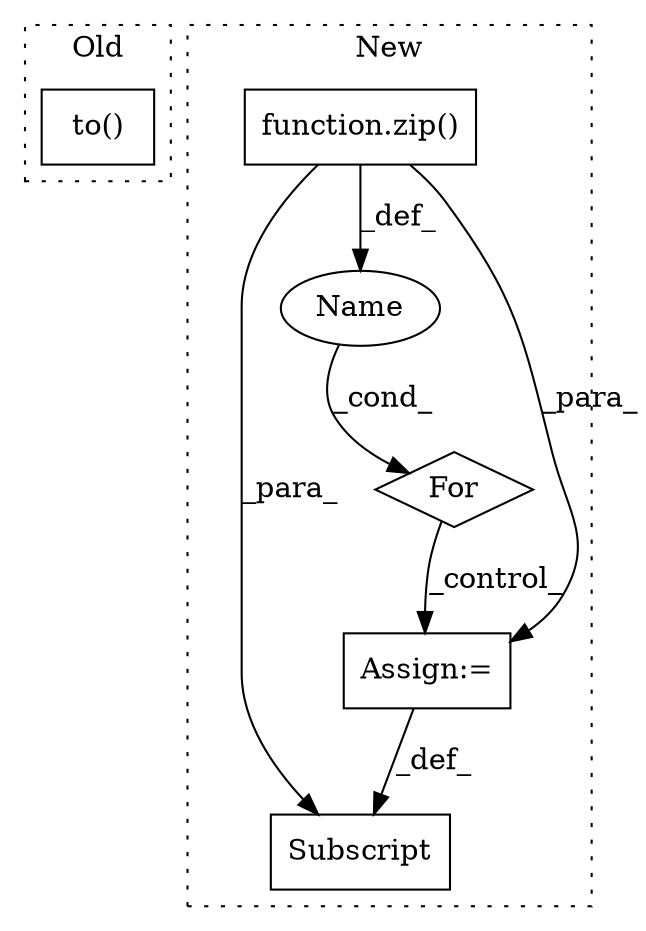 digraph G {
subgraph cluster0 {
1 [label="to()" a="75" s="7151,7191" l="34,1" shape="box"];
label = "Old";
style="dotted";
}
subgraph cluster1 {
2 [label="function.zip()" a="75" s="11114,11165" l="4,1" shape="box"];
3 [label="Subscript" a="63" s="11176,0" l="17,0" shape="box"];
4 [label="For" a="107" s="11100,11166" l="4,10" shape="diamond"];
5 [label="Name" a="87" s="11109" l="1" shape="ellipse"];
6 [label="Assign:=" a="68" s="11193" l="3" shape="box"];
label = "New";
style="dotted";
}
2 -> 6 [label="_para_"];
2 -> 5 [label="_def_"];
2 -> 3 [label="_para_"];
4 -> 6 [label="_control_"];
5 -> 4 [label="_cond_"];
6 -> 3 [label="_def_"];
}